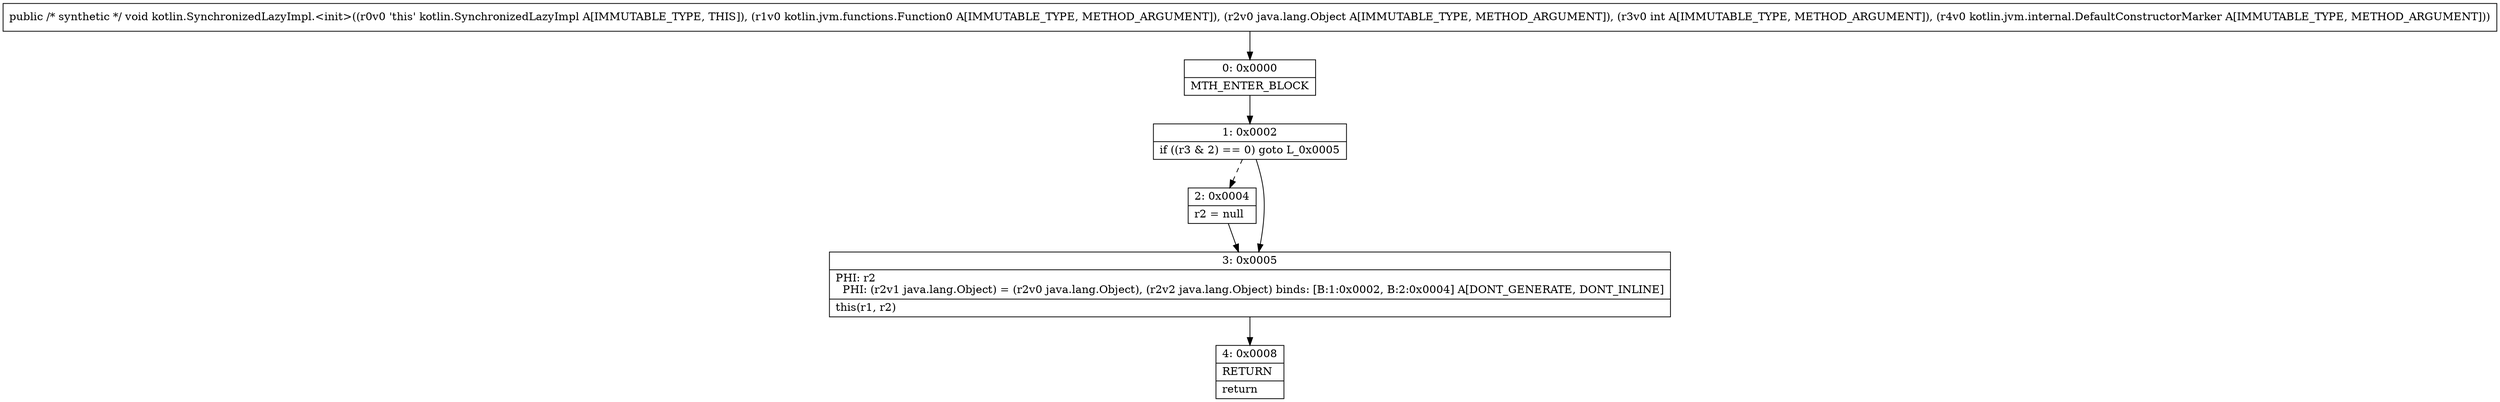 digraph "CFG forkotlin.SynchronizedLazyImpl.\<init\>(Lkotlin\/jvm\/functions\/Function0;Ljava\/lang\/Object;ILkotlin\/jvm\/internal\/DefaultConstructorMarker;)V" {
Node_0 [shape=record,label="{0\:\ 0x0000|MTH_ENTER_BLOCK\l}"];
Node_1 [shape=record,label="{1\:\ 0x0002|if ((r3 & 2) == 0) goto L_0x0005\l}"];
Node_2 [shape=record,label="{2\:\ 0x0004|r2 = null\l}"];
Node_3 [shape=record,label="{3\:\ 0x0005|PHI: r2 \l  PHI: (r2v1 java.lang.Object) = (r2v0 java.lang.Object), (r2v2 java.lang.Object) binds: [B:1:0x0002, B:2:0x0004] A[DONT_GENERATE, DONT_INLINE]\l|this(r1, r2)\l}"];
Node_4 [shape=record,label="{4\:\ 0x0008|RETURN\l|return\l}"];
MethodNode[shape=record,label="{public \/* synthetic *\/ void kotlin.SynchronizedLazyImpl.\<init\>((r0v0 'this' kotlin.SynchronizedLazyImpl A[IMMUTABLE_TYPE, THIS]), (r1v0 kotlin.jvm.functions.Function0 A[IMMUTABLE_TYPE, METHOD_ARGUMENT]), (r2v0 java.lang.Object A[IMMUTABLE_TYPE, METHOD_ARGUMENT]), (r3v0 int A[IMMUTABLE_TYPE, METHOD_ARGUMENT]), (r4v0 kotlin.jvm.internal.DefaultConstructorMarker A[IMMUTABLE_TYPE, METHOD_ARGUMENT])) }"];
MethodNode -> Node_0;
Node_0 -> Node_1;
Node_1 -> Node_2[style=dashed];
Node_1 -> Node_3;
Node_2 -> Node_3;
Node_3 -> Node_4;
}

